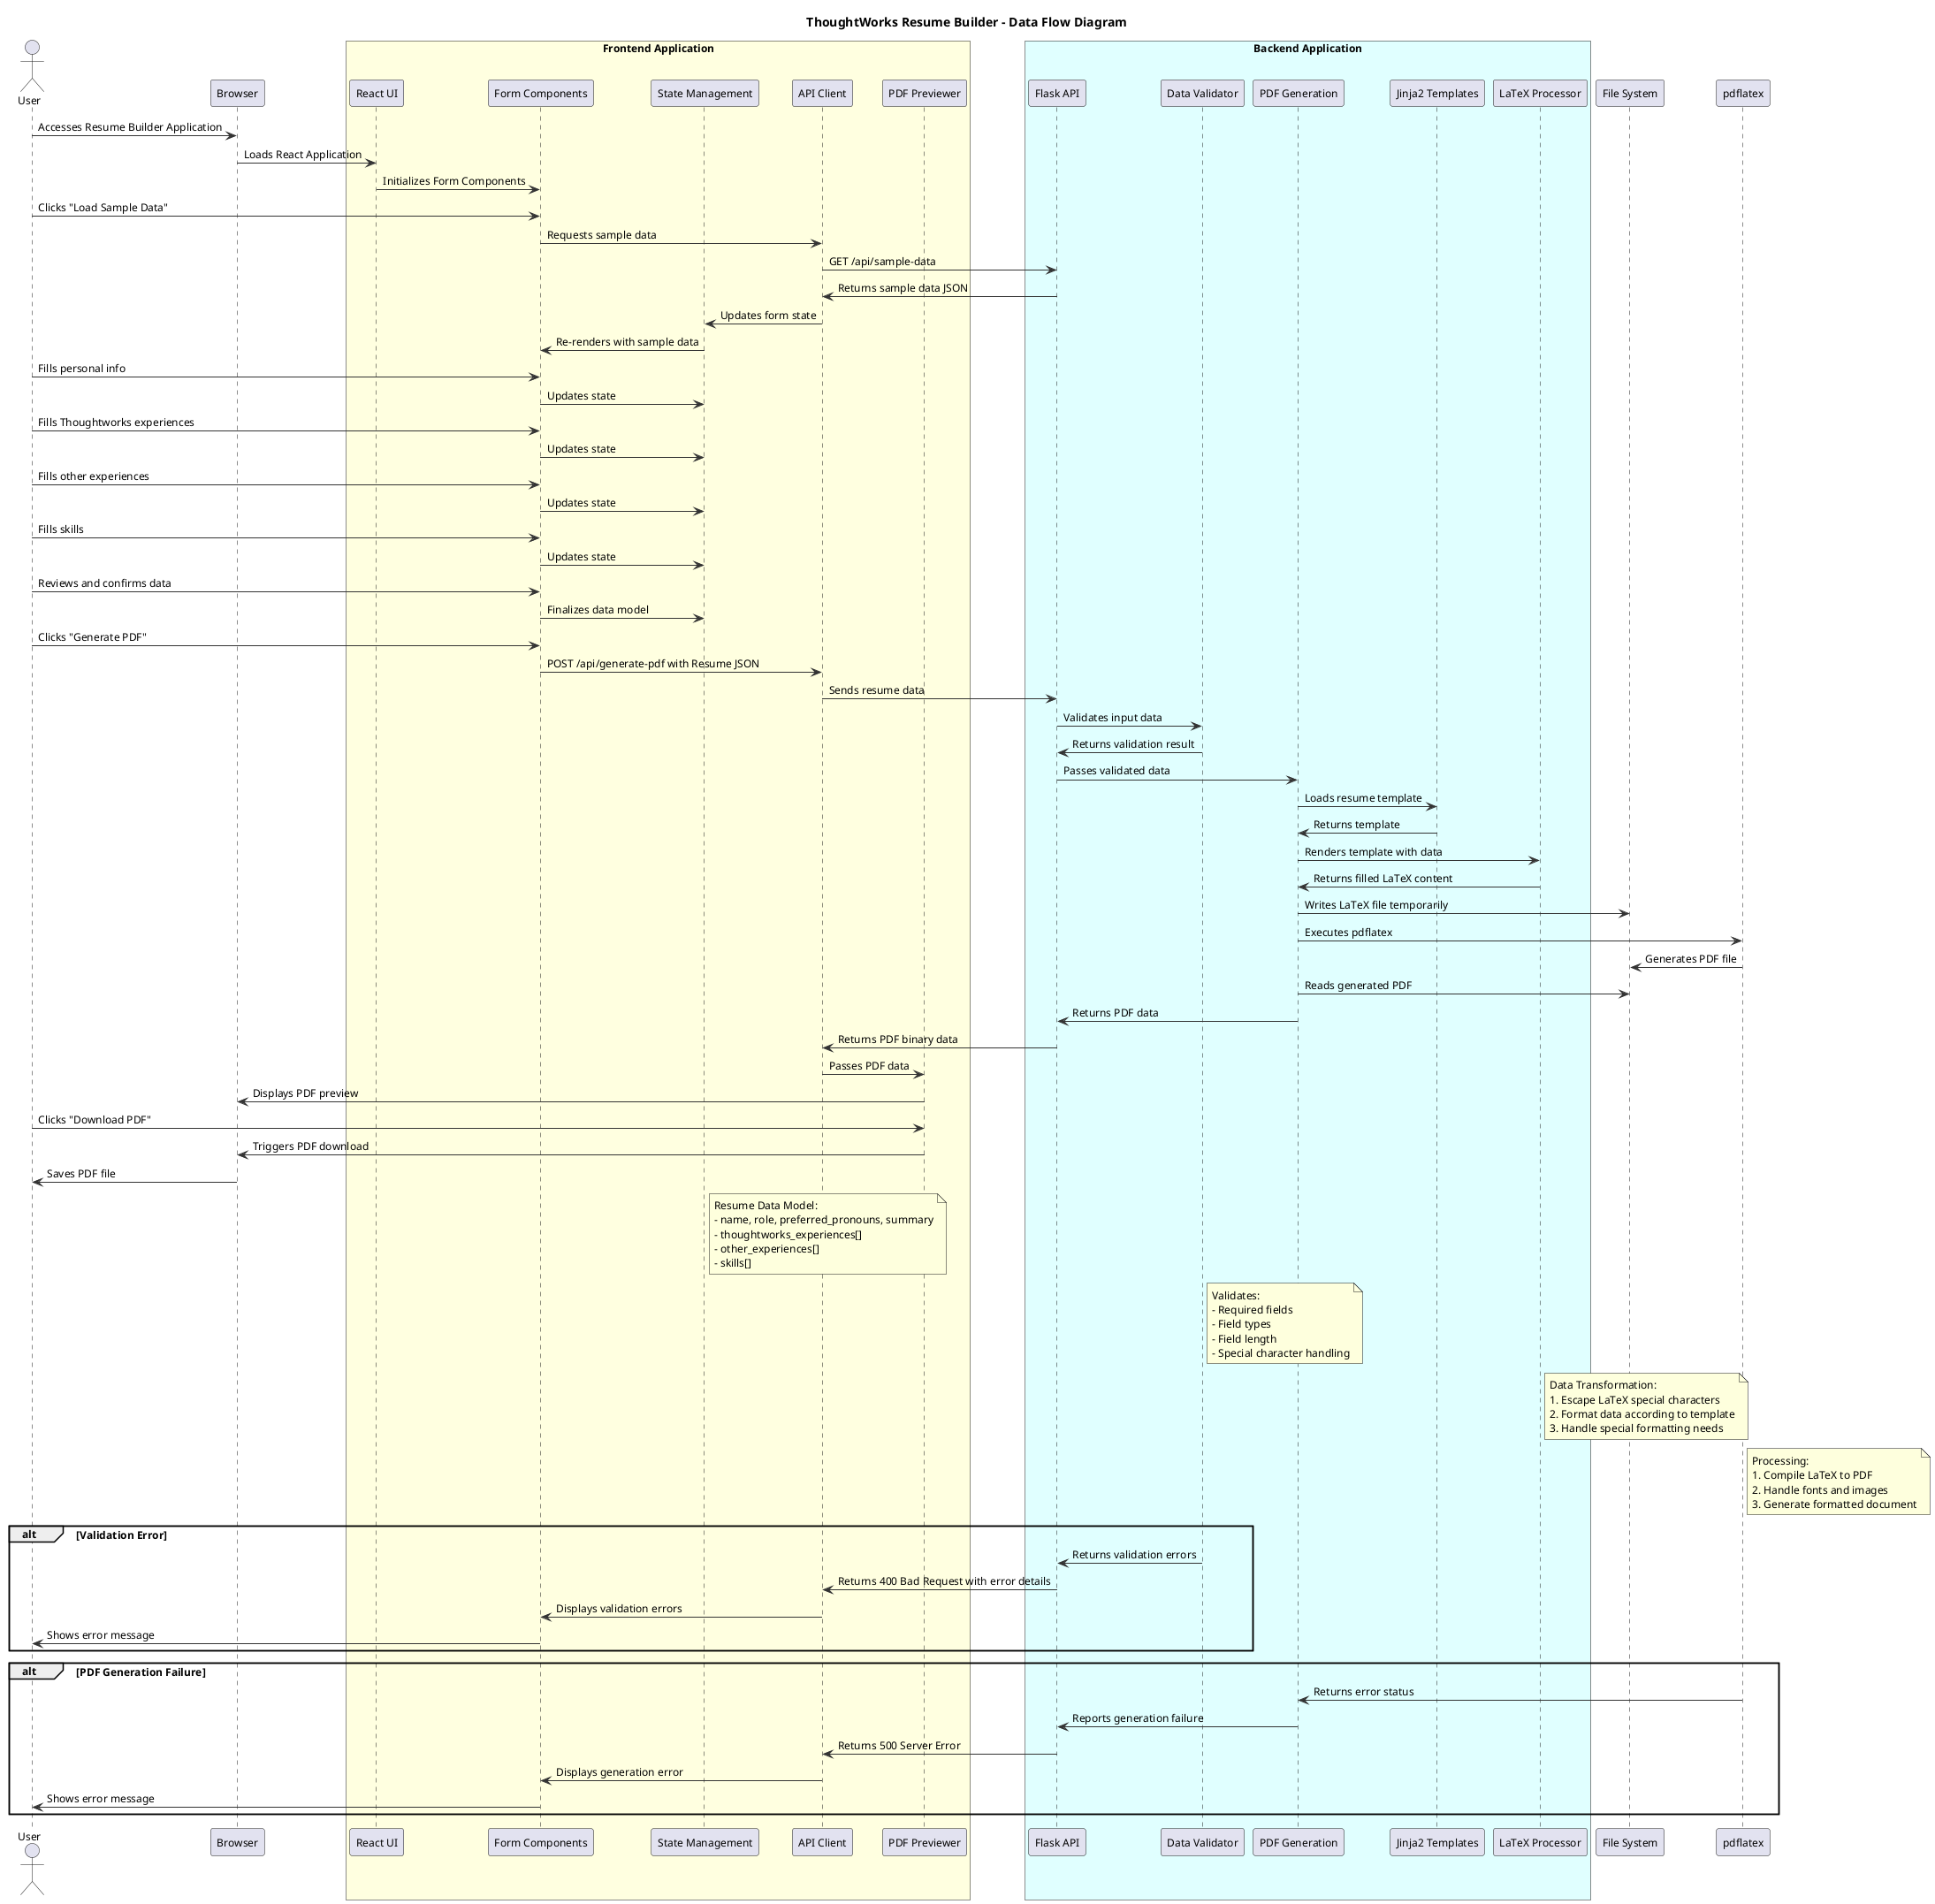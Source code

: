 @startuml ThoughtWorks Resume Builder Data Flow

' Define styles
skinparam backgroundColor white
skinparam defaultFontSize 12
skinparam arrowColor #333333
skinparam activityBorderColor #333333
skinparam shadowing false

' Title
title ThoughtWorks Resume Builder - Data Flow Diagram

'-------------------------- ACTORS AND SYSTEMS --------------------------

' Define actors and systems
actor "User" as User
participant "Browser" as Browser
box "Frontend Application" #LightYellow
    participant "React UI" as ReactUI
    participant "Form Components" as FormComponents
    participant "State Management" as State
    participant "API Client" as APIClient
    participant "PDF Previewer" as PDFPreviewer
end box

box "Backend Application" #LightCyan
    participant "Flask API" as FlaskAPI
    participant "Data Validator" as Validator
    participant "PDF Generation" as PDFGen
    participant "Jinja2 Templates" as Templates
    participant "LaTeX Processor" as LaTeX
end box

participant "File System" as FileSystem
participant "pdflatex" as PDFLatex

'-------------------------- DATA FLOW SEQUENCE --------------------------

' Initial user interaction
User -> Browser : Accesses Resume Builder Application
Browser -> ReactUI : Loads React Application
ReactUI -> FormComponents : Initializes Form Components

' Load Sample Data (Optional)
User -> FormComponents : Clicks "Load Sample Data"
FormComponents -> APIClient : Requests sample data
APIClient -> FlaskAPI : GET /api/sample-data
FlaskAPI -> APIClient : Returns sample data JSON
APIClient -> State : Updates form state
State -> FormComponents : Re-renders with sample data

' User fills out forms
User -> FormComponents : Fills personal info
FormComponents -> State : Updates state
User -> FormComponents : Fills Thoughtworks experiences
FormComponents -> State : Updates state
User -> FormComponents : Fills other experiences
FormComponents -> State : Updates state
User -> FormComponents : Fills skills
FormComponents -> State : Updates state
User -> FormComponents : Reviews and confirms data
FormComponents -> State : Finalizes data model

' Generate PDF
User -> FormComponents : Clicks "Generate PDF"
FormComponents -> APIClient : POST /api/generate-pdf with Resume JSON
APIClient -> FlaskAPI : Sends resume data
FlaskAPI -> Validator : Validates input data
Validator -> FlaskAPI : Returns validation result

' PDF Generation Process
FlaskAPI -> PDFGen : Passes validated data
PDFGen -> Templates : Loads resume template
Templates -> PDFGen : Returns template
PDFGen -> LaTeX : Renders template with data
LaTeX -> PDFGen : Returns filled LaTeX content
PDFGen -> FileSystem : Writes LaTeX file temporarily
PDFGen -> PDFLatex : Executes pdflatex
PDFLatex -> FileSystem : Generates PDF file
PDFGen -> FileSystem : Reads generated PDF
PDFGen -> FlaskAPI : Returns PDF data
FlaskAPI -> APIClient : Returns PDF binary data

' Display and Download PDF
APIClient -> PDFPreviewer : Passes PDF data
PDFPreviewer -> Browser : Displays PDF preview
User -> PDFPreviewer : Clicks "Download PDF"
PDFPreviewer -> Browser : Triggers PDF download
Browser -> User : Saves PDF file

'-------------------------- DATA TRANSFORMATIONS --------------------------

note right of State
  Resume Data Model:
  - name, role, preferred_pronouns, summary
  - thoughtworks_experiences[]
  - other_experiences[]
  - skills[]
end note

note right of Validator
  Validates:
  - Required fields
  - Field types
  - Field length
  - Special character handling
end note

note right of LaTeX
  Data Transformation:
  1. Escape LaTeX special characters
  2. Format data according to template
  3. Handle special formatting needs
end note

note right of PDFLatex
  Processing:
  1. Compile LaTeX to PDF
  2. Handle fonts and images
  3. Generate formatted document
end note

'-------------------------- ERROR PATHS --------------------------

' Define alternative flows - validation errors
alt Validation Error
    Validator -> FlaskAPI : Returns validation errors
    FlaskAPI -> APIClient : Returns 400 Bad Request with error details
    APIClient -> FormComponents : Displays validation errors
    FormComponents -> User : Shows error message
end

' Define alternative flows - PDF generation failure
alt PDF Generation Failure
    PDFLatex -> PDFGen : Returns error status
    PDFGen -> FlaskAPI : Reports generation failure
    FlaskAPI -> APIClient : Returns 500 Server Error
    APIClient -> FormComponents : Displays generation error
    FormComponents -> User : Shows error message
end

@enduml
